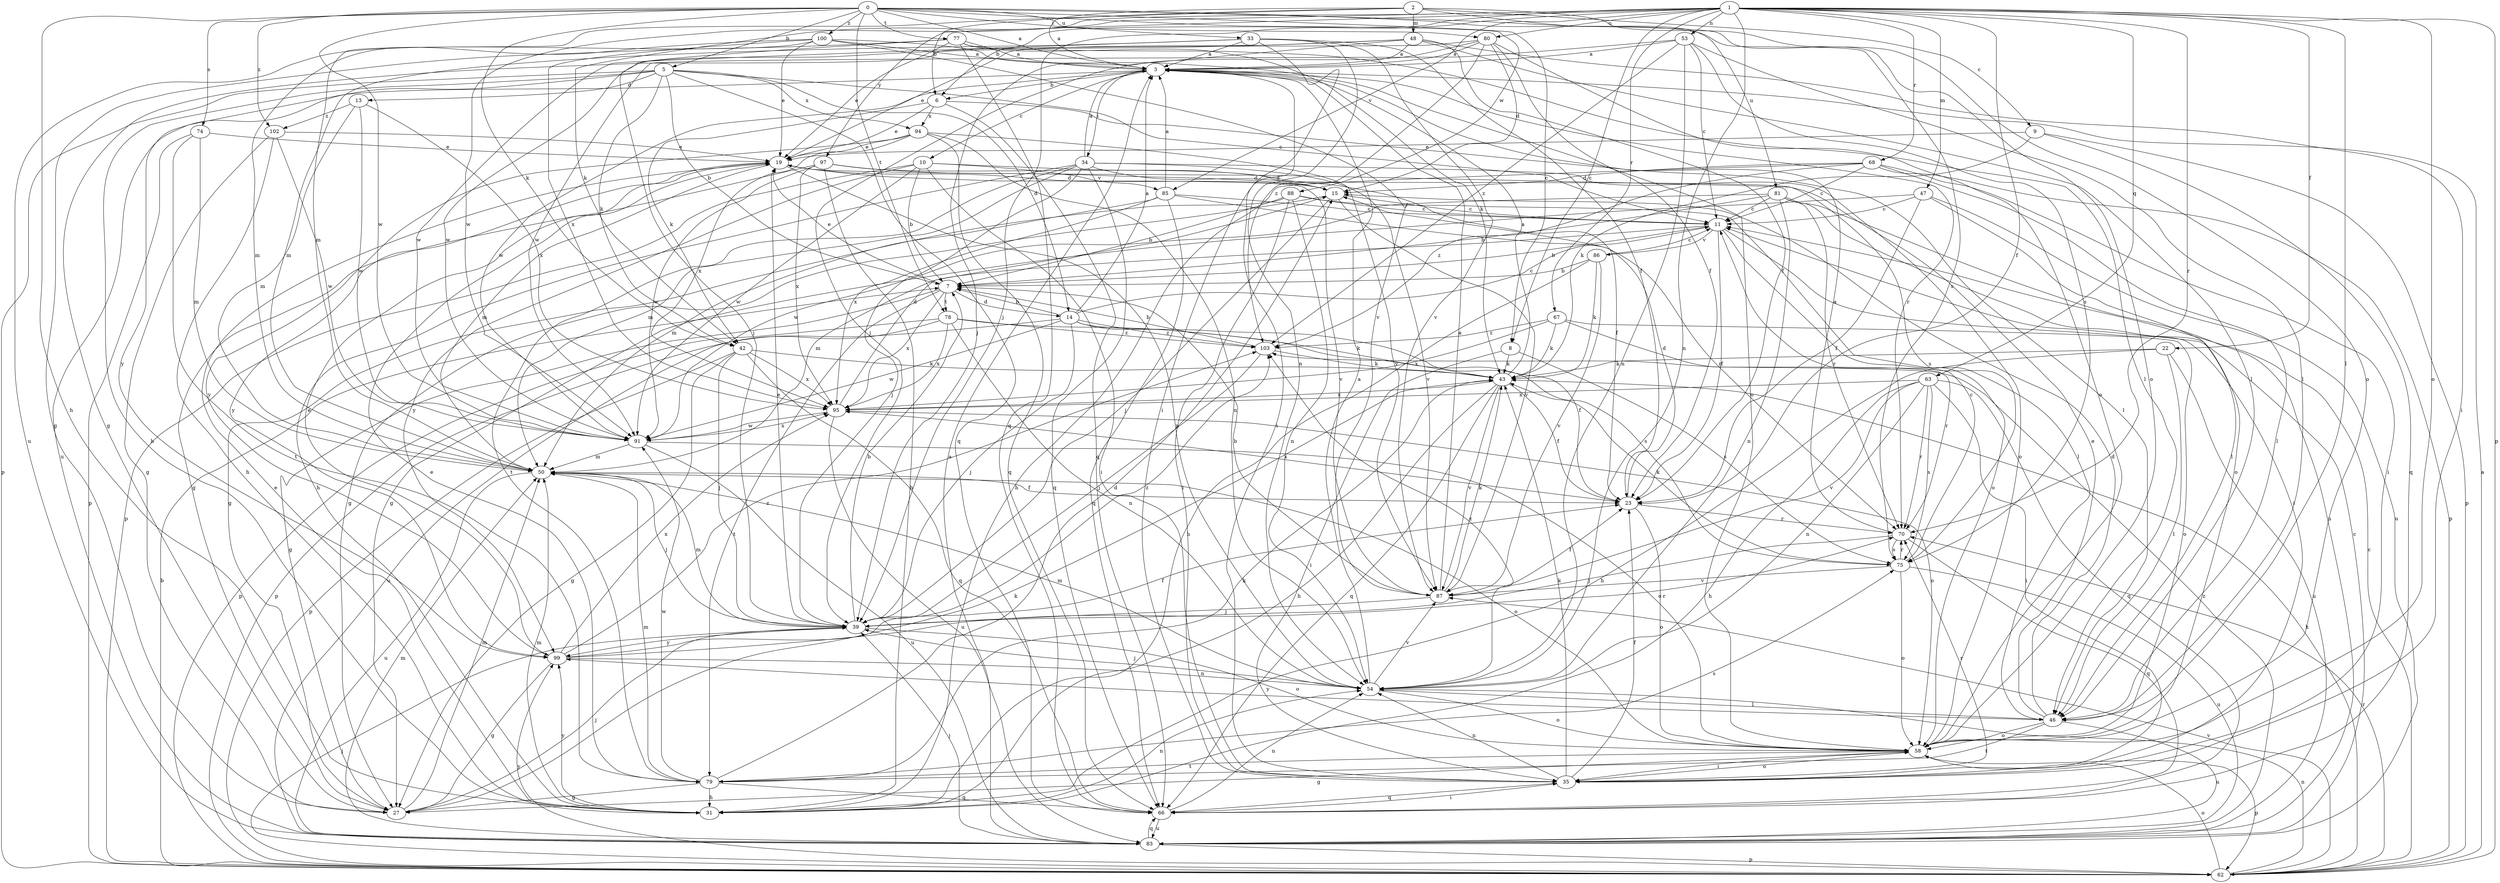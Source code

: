 strict digraph  {
0;
1;
2;
3;
5;
6;
7;
8;
9;
10;
11;
13;
14;
15;
19;
22;
23;
27;
31;
33;
34;
35;
39;
42;
43;
46;
47;
48;
50;
53;
54;
58;
62;
63;
66;
67;
68;
70;
74;
75;
77;
78;
79;
80;
81;
83;
85;
86;
87;
88;
91;
94;
95;
97;
99;
100;
102;
103;
0 -> 3  [label=a];
0 -> 5  [label=b];
0 -> 8  [label=c];
0 -> 31  [label=h];
0 -> 33  [label=i];
0 -> 42  [label=k];
0 -> 58  [label=o];
0 -> 74  [label=s];
0 -> 75  [label=s];
0 -> 77  [label=t];
0 -> 78  [label=t];
0 -> 80  [label=u];
0 -> 88  [label=w];
0 -> 91  [label=w];
0 -> 100  [label=z];
0 -> 102  [label=z];
1 -> 6  [label=b];
1 -> 8  [label=c];
1 -> 22  [label=f];
1 -> 23  [label=f];
1 -> 39  [label=j];
1 -> 42  [label=k];
1 -> 46  [label=l];
1 -> 47  [label=m];
1 -> 53  [label=n];
1 -> 54  [label=n];
1 -> 58  [label=o];
1 -> 62  [label=p];
1 -> 63  [label=q];
1 -> 67  [label=r];
1 -> 68  [label=r];
1 -> 70  [label=r];
1 -> 80  [label=u];
1 -> 85  [label=v];
1 -> 91  [label=w];
1 -> 97  [label=y];
2 -> 3  [label=a];
2 -> 6  [label=b];
2 -> 9  [label=c];
2 -> 48  [label=m];
2 -> 50  [label=m];
2 -> 58  [label=o];
2 -> 81  [label=u];
3 -> 6  [label=b];
3 -> 10  [label=c];
3 -> 34  [label=i];
3 -> 35  [label=i];
3 -> 70  [label=r];
3 -> 83  [label=u];
3 -> 91  [label=w];
5 -> 7  [label=b];
5 -> 11  [label=c];
5 -> 13  [label=d];
5 -> 14  [label=d];
5 -> 31  [label=h];
5 -> 42  [label=k];
5 -> 62  [label=p];
5 -> 66  [label=q];
5 -> 94  [label=x];
5 -> 99  [label=y];
6 -> 19  [label=e];
6 -> 42  [label=k];
6 -> 46  [label=l];
6 -> 66  [label=q];
6 -> 94  [label=x];
7 -> 14  [label=d];
7 -> 19  [label=e];
7 -> 27  [label=g];
7 -> 78  [label=t];
7 -> 79  [label=t];
7 -> 95  [label=x];
8 -> 35  [label=i];
8 -> 43  [label=k];
8 -> 75  [label=s];
9 -> 19  [label=e];
9 -> 43  [label=k];
9 -> 62  [label=p];
9 -> 66  [label=q];
10 -> 7  [label=b];
10 -> 23  [label=f];
10 -> 35  [label=i];
10 -> 62  [label=p];
10 -> 85  [label=v];
10 -> 91  [label=w];
10 -> 99  [label=y];
11 -> 7  [label=b];
11 -> 23  [label=f];
11 -> 35  [label=i];
11 -> 50  [label=m];
11 -> 58  [label=o];
11 -> 86  [label=v];
13 -> 50  [label=m];
13 -> 91  [label=w];
13 -> 95  [label=x];
13 -> 102  [label=z];
14 -> 3  [label=a];
14 -> 7  [label=b];
14 -> 11  [label=c];
14 -> 23  [label=f];
14 -> 39  [label=j];
14 -> 43  [label=k];
14 -> 62  [label=p];
14 -> 91  [label=w];
14 -> 103  [label=z];
15 -> 11  [label=c];
15 -> 27  [label=g];
15 -> 39  [label=j];
15 -> 87  [label=v];
19 -> 15  [label=d];
19 -> 50  [label=m];
19 -> 54  [label=n];
19 -> 87  [label=v];
19 -> 99  [label=y];
22 -> 31  [label=h];
22 -> 43  [label=k];
22 -> 46  [label=l];
22 -> 83  [label=u];
23 -> 15  [label=d];
23 -> 58  [label=o];
23 -> 70  [label=r];
23 -> 95  [label=x];
27 -> 39  [label=j];
27 -> 43  [label=k];
27 -> 50  [label=m];
31 -> 19  [label=e];
31 -> 50  [label=m];
31 -> 54  [label=n];
31 -> 99  [label=y];
33 -> 3  [label=a];
33 -> 23  [label=f];
33 -> 35  [label=i];
33 -> 50  [label=m];
33 -> 54  [label=n];
33 -> 87  [label=v];
33 -> 91  [label=w];
34 -> 3  [label=a];
34 -> 15  [label=d];
34 -> 31  [label=h];
34 -> 39  [label=j];
34 -> 50  [label=m];
34 -> 58  [label=o];
34 -> 66  [label=q];
34 -> 79  [label=t];
34 -> 87  [label=v];
35 -> 23  [label=f];
35 -> 43  [label=k];
35 -> 54  [label=n];
35 -> 58  [label=o];
35 -> 66  [label=q];
35 -> 70  [label=r];
39 -> 7  [label=b];
39 -> 19  [label=e];
39 -> 50  [label=m];
39 -> 58  [label=o];
39 -> 99  [label=y];
39 -> 103  [label=z];
42 -> 27  [label=g];
42 -> 39  [label=j];
42 -> 43  [label=k];
42 -> 62  [label=p];
42 -> 66  [label=q];
42 -> 95  [label=x];
43 -> 3  [label=a];
43 -> 23  [label=f];
43 -> 31  [label=h];
43 -> 66  [label=q];
43 -> 87  [label=v];
43 -> 95  [label=x];
46 -> 15  [label=d];
46 -> 19  [label=e];
46 -> 58  [label=o];
46 -> 79  [label=t];
46 -> 83  [label=u];
46 -> 99  [label=y];
47 -> 11  [label=c];
47 -> 23  [label=f];
47 -> 27  [label=g];
47 -> 46  [label=l];
47 -> 83  [label=u];
48 -> 3  [label=a];
48 -> 19  [label=e];
48 -> 23  [label=f];
48 -> 35  [label=i];
48 -> 39  [label=j];
48 -> 46  [label=l];
48 -> 91  [label=w];
50 -> 23  [label=f];
50 -> 39  [label=j];
50 -> 58  [label=o];
50 -> 83  [label=u];
53 -> 3  [label=a];
53 -> 11  [label=c];
53 -> 46  [label=l];
53 -> 54  [label=n];
53 -> 75  [label=s];
53 -> 91  [label=w];
53 -> 103  [label=z];
54 -> 3  [label=a];
54 -> 39  [label=j];
54 -> 46  [label=l];
54 -> 50  [label=m];
54 -> 58  [label=o];
54 -> 87  [label=v];
54 -> 103  [label=z];
58 -> 27  [label=g];
58 -> 35  [label=i];
58 -> 62  [label=p];
58 -> 79  [label=t];
62 -> 3  [label=a];
62 -> 7  [label=b];
62 -> 11  [label=c];
62 -> 39  [label=j];
62 -> 43  [label=k];
62 -> 54  [label=n];
62 -> 58  [label=o];
62 -> 70  [label=r];
62 -> 87  [label=v];
62 -> 99  [label=y];
63 -> 31  [label=h];
63 -> 35  [label=i];
63 -> 54  [label=n];
63 -> 66  [label=q];
63 -> 70  [label=r];
63 -> 75  [label=s];
63 -> 87  [label=v];
63 -> 95  [label=x];
66 -> 35  [label=i];
66 -> 54  [label=n];
66 -> 83  [label=u];
67 -> 43  [label=k];
67 -> 58  [label=o];
67 -> 70  [label=r];
67 -> 95  [label=x];
67 -> 103  [label=z];
68 -> 11  [label=c];
68 -> 15  [label=d];
68 -> 31  [label=h];
68 -> 35  [label=i];
68 -> 46  [label=l];
68 -> 62  [label=p];
68 -> 103  [label=z];
70 -> 3  [label=a];
70 -> 39  [label=j];
70 -> 66  [label=q];
70 -> 75  [label=s];
74 -> 19  [label=e];
74 -> 50  [label=m];
74 -> 62  [label=p];
74 -> 79  [label=t];
75 -> 11  [label=c];
75 -> 43  [label=k];
75 -> 58  [label=o];
75 -> 70  [label=r];
75 -> 83  [label=u];
75 -> 87  [label=v];
77 -> 3  [label=a];
77 -> 19  [label=e];
77 -> 27  [label=g];
77 -> 39  [label=j];
77 -> 43  [label=k];
77 -> 46  [label=l];
77 -> 66  [label=q];
78 -> 54  [label=n];
78 -> 62  [label=p];
78 -> 75  [label=s];
78 -> 83  [label=u];
78 -> 95  [label=x];
78 -> 103  [label=z];
79 -> 15  [label=d];
79 -> 19  [label=e];
79 -> 27  [label=g];
79 -> 31  [label=h];
79 -> 43  [label=k];
79 -> 50  [label=m];
79 -> 66  [label=q];
79 -> 75  [label=s];
79 -> 91  [label=w];
80 -> 3  [label=a];
80 -> 15  [label=d];
80 -> 23  [label=f];
80 -> 27  [label=g];
80 -> 39  [label=j];
80 -> 58  [label=o];
80 -> 103  [label=z];
81 -> 7  [label=b];
81 -> 11  [label=c];
81 -> 54  [label=n];
81 -> 58  [label=o];
81 -> 70  [label=r];
81 -> 83  [label=u];
81 -> 91  [label=w];
83 -> 3  [label=a];
83 -> 11  [label=c];
83 -> 39  [label=j];
83 -> 50  [label=m];
83 -> 62  [label=p];
83 -> 66  [label=q];
83 -> 103  [label=z];
85 -> 3  [label=a];
85 -> 11  [label=c];
85 -> 50  [label=m];
85 -> 66  [label=q];
85 -> 70  [label=r];
85 -> 95  [label=x];
86 -> 7  [label=b];
86 -> 11  [label=c];
86 -> 31  [label=h];
86 -> 43  [label=k];
86 -> 87  [label=v];
87 -> 3  [label=a];
87 -> 7  [label=b];
87 -> 23  [label=f];
87 -> 39  [label=j];
87 -> 43  [label=k];
88 -> 7  [label=b];
88 -> 11  [label=c];
88 -> 27  [label=g];
88 -> 35  [label=i];
88 -> 46  [label=l];
88 -> 54  [label=n];
91 -> 50  [label=m];
91 -> 58  [label=o];
91 -> 83  [label=u];
91 -> 95  [label=x];
94 -> 19  [label=e];
94 -> 54  [label=n];
94 -> 66  [label=q];
94 -> 87  [label=v];
94 -> 95  [label=x];
94 -> 99  [label=y];
95 -> 15  [label=d];
95 -> 58  [label=o];
95 -> 83  [label=u];
95 -> 91  [label=w];
97 -> 15  [label=d];
97 -> 27  [label=g];
97 -> 31  [label=h];
97 -> 75  [label=s];
97 -> 91  [label=w];
97 -> 95  [label=x];
99 -> 19  [label=e];
99 -> 23  [label=f];
99 -> 27  [label=g];
99 -> 54  [label=n];
99 -> 70  [label=r];
99 -> 95  [label=x];
99 -> 103  [label=z];
100 -> 3  [label=a];
100 -> 19  [label=e];
100 -> 50  [label=m];
100 -> 58  [label=o];
100 -> 83  [label=u];
100 -> 87  [label=v];
100 -> 95  [label=x];
102 -> 19  [label=e];
102 -> 27  [label=g];
102 -> 31  [label=h];
102 -> 91  [label=w];
103 -> 7  [label=b];
103 -> 39  [label=j];
103 -> 43  [label=k];
}
